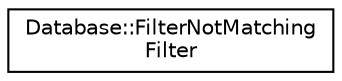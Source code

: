 digraph "Graphical Class Hierarchy"
{
 // LATEX_PDF_SIZE
  edge [fontname="Helvetica",fontsize="10",labelfontname="Helvetica",labelfontsize="10"];
  node [fontname="Helvetica",fontsize="10",shape=record];
  rankdir="LR";
  Node0 [label="Database::FilterNotMatching\lFilter",height=0.2,width=0.4,color="black", fillcolor="white", style="filled",URL="$struct_database_1_1_filter_not_matching_filter.html",tooltip=" "];
}
